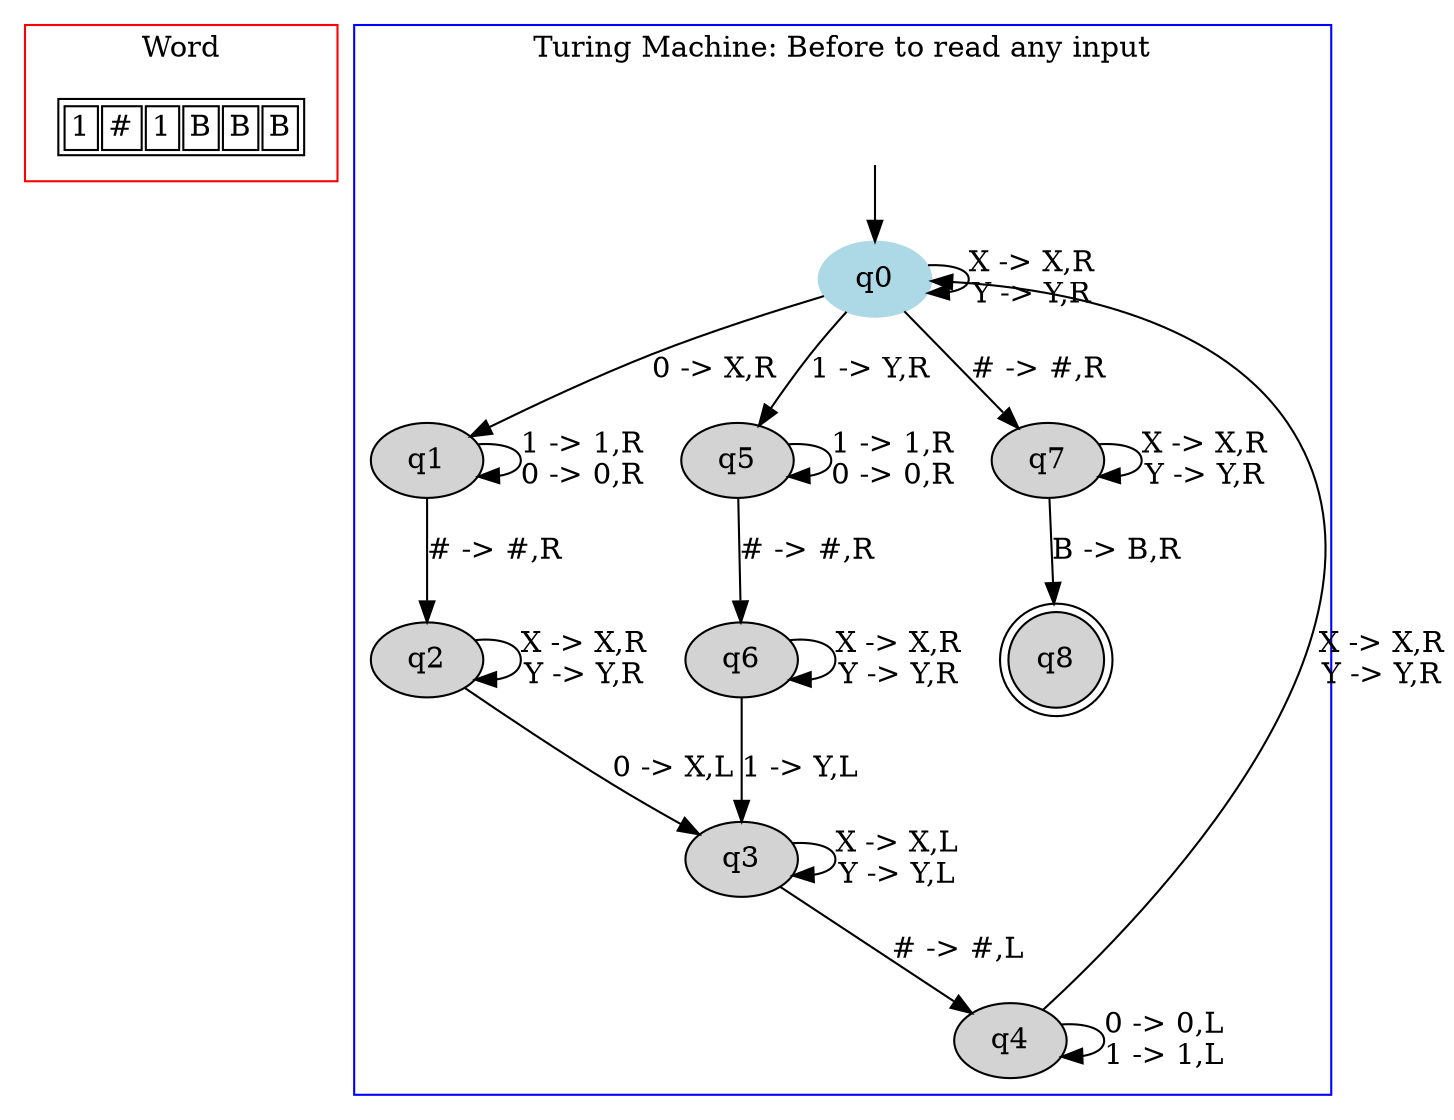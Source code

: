 digraph G {
	subgraph cluster_0 {
		node [shape=plaintext];

struct1 [label=<<TABLE>
<TR>
<TD><FONT>1</FONT></TD>
<TD><FONT>#</FONT></TD>
<TD><FONT>1</FONT></TD>
<TD><FONT>B</FONT></TD>
<TD><FONT>B</FONT></TD>
<TD><FONT>B</FONT></TD>
</TR>
</TABLE>>];
label = "Word";
color=red;
}
	subgraph cluster_1 {
		node [style=filled];
		label = "Turing Machine: Before to read any input"
		color=blue;

		q0 [color="lightblue"];
		q1;
		q2;
		q3;
		q4;
		q5;
		q6;
		q7;
		q8 [shape="doublecircle"];
		q0->q0[label="X -> X,R
Y -> Y,R"];
		q0->q1[label="0 -> X,R"];
		q0->q5[label="1 -> Y,R"];
		q0->q7[label="# -> #,R"];
		q1->q1[label="1 -> 1,R
0 -> 0,R"];
		q1->q2[label="# -> #,R"];
		q2->q2[label="X -> X,R
Y -> Y,R"];
		q2->q3[label="0 -> X,L"];
		q3->q3[label="X -> X,L
Y -> Y,L"];
		q3->q4[label="# -> #,L"];
		q4->q0[label="X -> X,R
Y -> Y,R"];
		q4->q4[label="0 -> 0,L
1 -> 1,L"];
		q5->q5[label="1 -> 1,R
0 -> 0,R"];
		q5->q6[label="# -> #,R"];
		q6->q3[label="1 -> Y,L"];
		q6->q6[label="X -> X,R
Y -> Y,R"];
		q7->q7[label="X -> X,R
Y -> Y,R"];
		q7->q8[label="B -> B,R"];
x [color=white, label=""];		x->q0	}

}